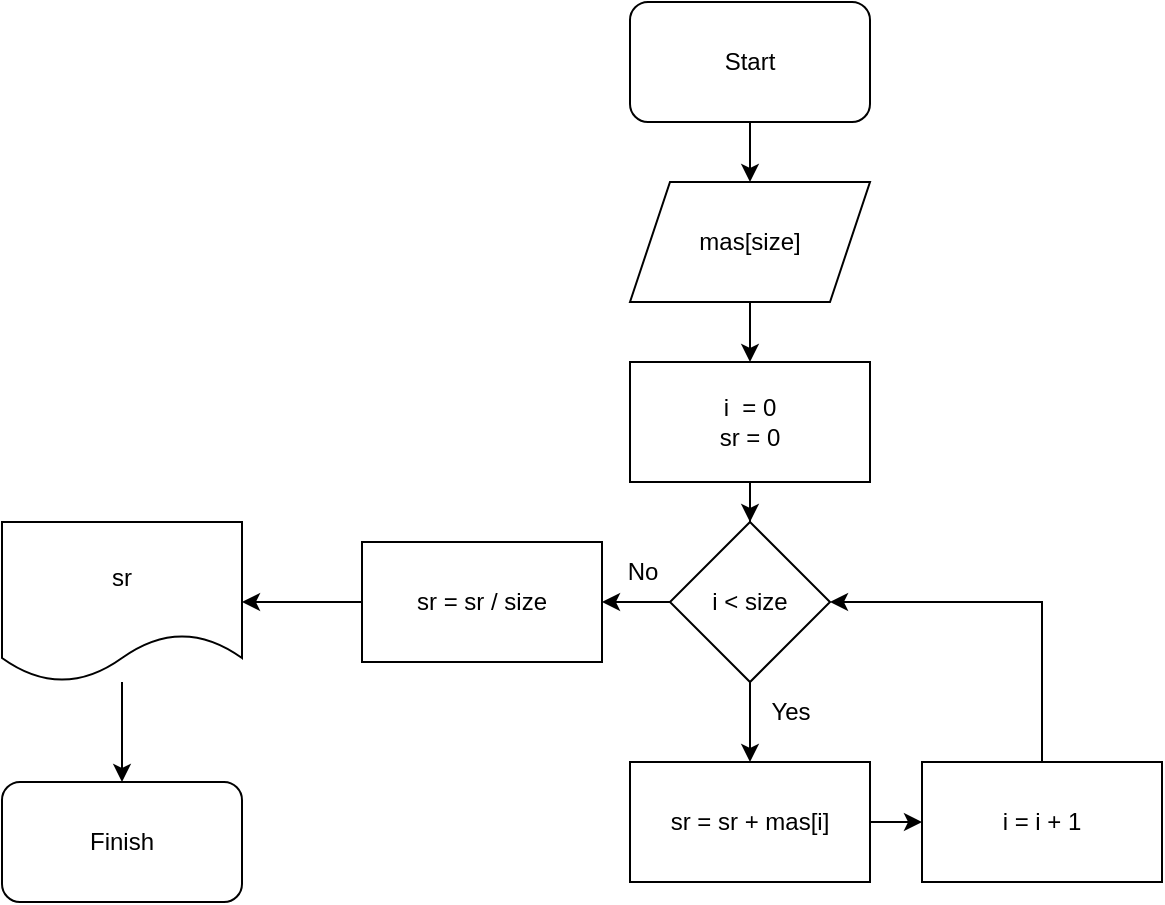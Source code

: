 <mxfile version="21.3.2" type="github">
  <diagram name="Страница 1" id="Ffn3UUR4qd1xTB4vQpt5">
    <mxGraphModel dx="1050" dy="549" grid="1" gridSize="10" guides="1" tooltips="1" connect="1" arrows="1" fold="1" page="1" pageScale="1" pageWidth="827" pageHeight="1169" math="0" shadow="0">
      <root>
        <mxCell id="0" />
        <mxCell id="1" parent="0" />
        <mxCell id="UZxM05015_ynA5AdG3H_-3" value="" style="edgeStyle=orthogonalEdgeStyle;rounded=0;orthogonalLoop=1;jettySize=auto;html=1;" edge="1" parent="1" source="UZxM05015_ynA5AdG3H_-1" target="UZxM05015_ynA5AdG3H_-2">
          <mxGeometry relative="1" as="geometry" />
        </mxCell>
        <mxCell id="UZxM05015_ynA5AdG3H_-1" value="Start" style="rounded=1;whiteSpace=wrap;html=1;" vertex="1" parent="1">
          <mxGeometry x="354" width="120" height="60" as="geometry" />
        </mxCell>
        <mxCell id="UZxM05015_ynA5AdG3H_-5" value="" style="edgeStyle=orthogonalEdgeStyle;rounded=0;orthogonalLoop=1;jettySize=auto;html=1;" edge="1" parent="1" source="UZxM05015_ynA5AdG3H_-2" target="UZxM05015_ynA5AdG3H_-4">
          <mxGeometry relative="1" as="geometry" />
        </mxCell>
        <mxCell id="UZxM05015_ynA5AdG3H_-2" value="mas[size]" style="shape=parallelogram;perimeter=parallelogramPerimeter;whiteSpace=wrap;html=1;fixedSize=1;" vertex="1" parent="1">
          <mxGeometry x="354" y="90" width="120" height="60" as="geometry" />
        </mxCell>
        <mxCell id="UZxM05015_ynA5AdG3H_-7" value="" style="edgeStyle=orthogonalEdgeStyle;rounded=0;orthogonalLoop=1;jettySize=auto;html=1;" edge="1" parent="1" source="UZxM05015_ynA5AdG3H_-4" target="UZxM05015_ynA5AdG3H_-6">
          <mxGeometry relative="1" as="geometry" />
        </mxCell>
        <mxCell id="UZxM05015_ynA5AdG3H_-4" value="i&amp;nbsp; = 0&lt;br&gt;sr = 0" style="rounded=0;whiteSpace=wrap;html=1;" vertex="1" parent="1">
          <mxGeometry x="354" y="180" width="120" height="60" as="geometry" />
        </mxCell>
        <mxCell id="UZxM05015_ynA5AdG3H_-9" value="" style="edgeStyle=orthogonalEdgeStyle;rounded=0;orthogonalLoop=1;jettySize=auto;html=1;" edge="1" parent="1" source="UZxM05015_ynA5AdG3H_-6" target="UZxM05015_ynA5AdG3H_-8">
          <mxGeometry relative="1" as="geometry" />
        </mxCell>
        <mxCell id="UZxM05015_ynA5AdG3H_-14" value="" style="edgeStyle=orthogonalEdgeStyle;rounded=0;orthogonalLoop=1;jettySize=auto;html=1;" edge="1" parent="1" source="UZxM05015_ynA5AdG3H_-6" target="UZxM05015_ynA5AdG3H_-13">
          <mxGeometry relative="1" as="geometry" />
        </mxCell>
        <mxCell id="UZxM05015_ynA5AdG3H_-6" value="i &amp;lt; size" style="rhombus;whiteSpace=wrap;html=1;rounded=0;" vertex="1" parent="1">
          <mxGeometry x="374" y="260" width="80" height="80" as="geometry" />
        </mxCell>
        <mxCell id="UZxM05015_ynA5AdG3H_-11" value="" style="edgeStyle=orthogonalEdgeStyle;rounded=0;orthogonalLoop=1;jettySize=auto;html=1;" edge="1" parent="1" source="UZxM05015_ynA5AdG3H_-8" target="UZxM05015_ynA5AdG3H_-10">
          <mxGeometry relative="1" as="geometry" />
        </mxCell>
        <mxCell id="UZxM05015_ynA5AdG3H_-8" value="sr = sr + mas[i]" style="whiteSpace=wrap;html=1;rounded=0;" vertex="1" parent="1">
          <mxGeometry x="354" y="380" width="120" height="60" as="geometry" />
        </mxCell>
        <mxCell id="UZxM05015_ynA5AdG3H_-12" style="edgeStyle=orthogonalEdgeStyle;rounded=0;orthogonalLoop=1;jettySize=auto;html=1;exitX=0.5;exitY=0;exitDx=0;exitDy=0;entryX=1;entryY=0.5;entryDx=0;entryDy=0;" edge="1" parent="1" source="UZxM05015_ynA5AdG3H_-10" target="UZxM05015_ynA5AdG3H_-6">
          <mxGeometry relative="1" as="geometry" />
        </mxCell>
        <mxCell id="UZxM05015_ynA5AdG3H_-10" value="i = i + 1" style="whiteSpace=wrap;html=1;rounded=0;" vertex="1" parent="1">
          <mxGeometry x="500" y="380" width="120" height="60" as="geometry" />
        </mxCell>
        <mxCell id="UZxM05015_ynA5AdG3H_-16" value="" style="edgeStyle=orthogonalEdgeStyle;rounded=0;orthogonalLoop=1;jettySize=auto;html=1;" edge="1" parent="1" source="UZxM05015_ynA5AdG3H_-13" target="UZxM05015_ynA5AdG3H_-15">
          <mxGeometry relative="1" as="geometry" />
        </mxCell>
        <mxCell id="UZxM05015_ynA5AdG3H_-13" value="sr = sr / size" style="whiteSpace=wrap;html=1;rounded=0;" vertex="1" parent="1">
          <mxGeometry x="220" y="270" width="120" height="60" as="geometry" />
        </mxCell>
        <mxCell id="UZxM05015_ynA5AdG3H_-18" value="" style="edgeStyle=orthogonalEdgeStyle;rounded=0;orthogonalLoop=1;jettySize=auto;html=1;" edge="1" parent="1" source="UZxM05015_ynA5AdG3H_-15" target="UZxM05015_ynA5AdG3H_-17">
          <mxGeometry relative="1" as="geometry" />
        </mxCell>
        <mxCell id="UZxM05015_ynA5AdG3H_-15" value="sr" style="shape=document;whiteSpace=wrap;html=1;boundedLbl=1;rounded=0;" vertex="1" parent="1">
          <mxGeometry x="40" y="260" width="120" height="80" as="geometry" />
        </mxCell>
        <mxCell id="UZxM05015_ynA5AdG3H_-17" value="Finish" style="rounded=1;whiteSpace=wrap;html=1;" vertex="1" parent="1">
          <mxGeometry x="40" y="390" width="120" height="60" as="geometry" />
        </mxCell>
        <mxCell id="UZxM05015_ynA5AdG3H_-19" value="Yes" style="text;html=1;align=center;verticalAlign=middle;resizable=0;points=[];autosize=1;strokeColor=none;fillColor=none;" vertex="1" parent="1">
          <mxGeometry x="414" y="340" width="40" height="30" as="geometry" />
        </mxCell>
        <mxCell id="UZxM05015_ynA5AdG3H_-20" value="No" style="text;html=1;align=center;verticalAlign=middle;resizable=0;points=[];autosize=1;strokeColor=none;fillColor=none;" vertex="1" parent="1">
          <mxGeometry x="340" y="270" width="40" height="30" as="geometry" />
        </mxCell>
      </root>
    </mxGraphModel>
  </diagram>
</mxfile>
